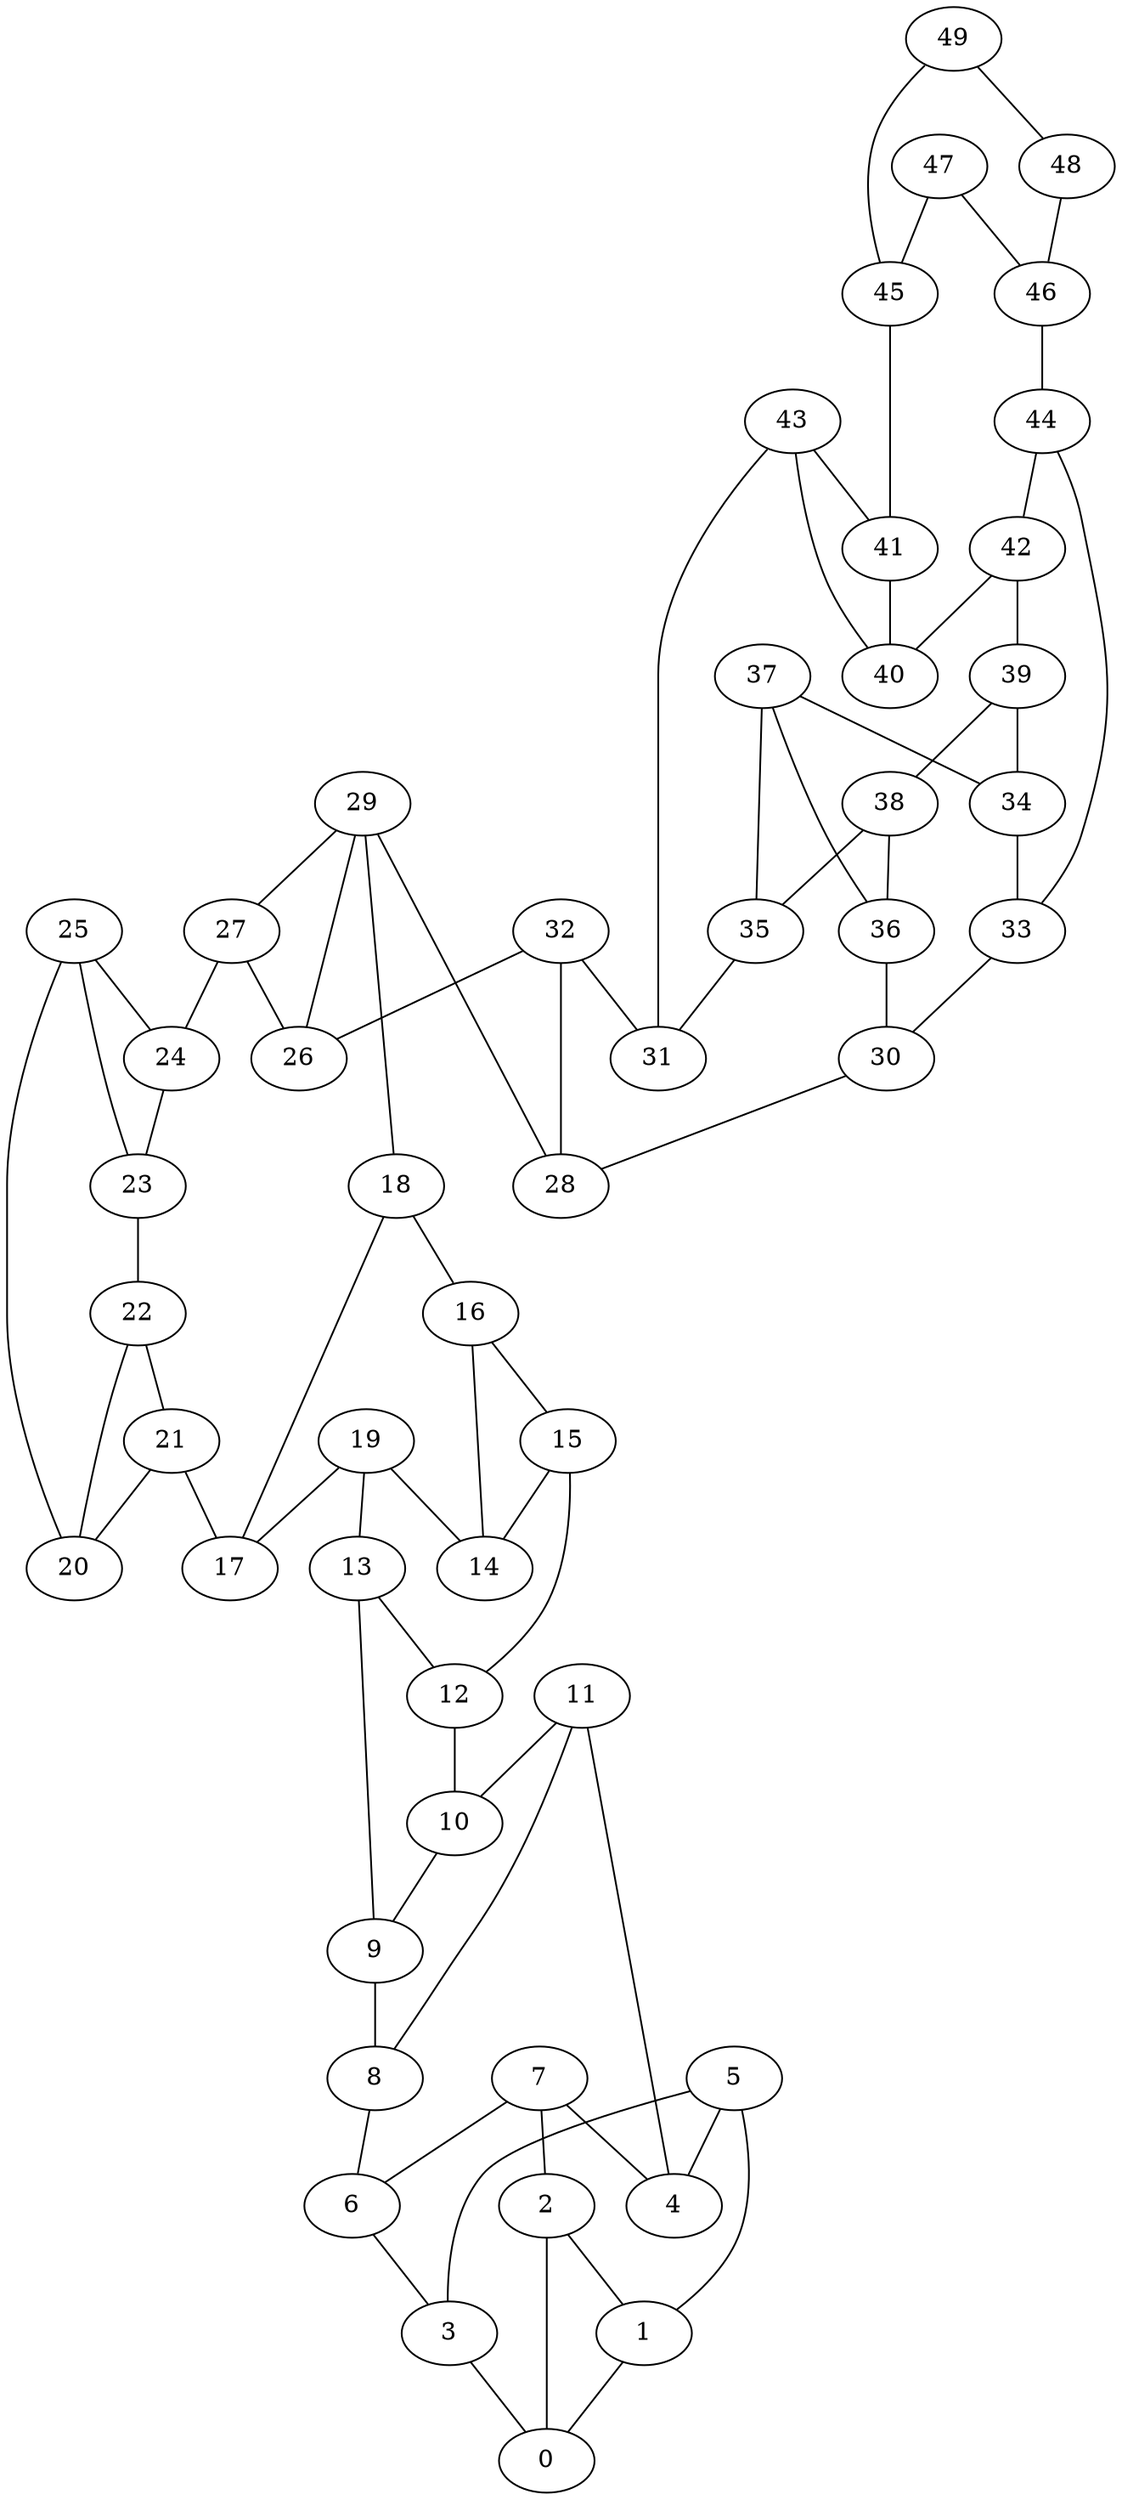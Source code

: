 graph G {
    "0";
    "1";
    "2";
    "3";
    "4";
    "5";
    "6";
    "7";
    "8";
    "9";
    "10";
    "11";
    "12";
    "13";
    "14";
    "15";
    "16";
    "17";
    "18";
    "19";
    "20";
    "21";
    "22";
    "23";
    "24";
    "25";
    "26";
    "27";
    "28";
    "29";
    "30";
    "31";
    "32";
    "33";
    "34";
    "35";
    "36";
    "37";
    "38";
    "39";
    "40";
    "41";
    "42";
    "43";
    "44";
    "45";
    "46";
    "47";
    "48";
    "49";
    "1" -- "0";
    "2" -- "0";
    "2" -- "1";
    "3" -- "0";
    "5" -- "1";
    "5" -- "3";
    "5" -- "4";
    "6" -- "3";
    "7" -- "2";
    "7" -- "4";
    "7" -- "6";
    "8" -- "6";
    "9" -- "8";
    "10" -- "9";
    "11" -- "4";
    "11" -- "8";
    "11" -- "10";
    "12" -- "10";
    "13" -- "9";
    "13" -- "12";
    "15" -- "12";
    "15" -- "14";
    "16" -- "14";
    "16" -- "15";
    "18" -- "16";
    "18" -- "17";
    "19" -- "13";
    "19" -- "14";
    "19" -- "17";
    "21" -- "17";
    "21" -- "20";
    "22" -- "20";
    "22" -- "21";
    "23" -- "22";
    "24" -- "23";
    "25" -- "20";
    "25" -- "23";
    "25" -- "24";
    "27" -- "24";
    "27" -- "26";
    "29" -- "18";
    "29" -- "26";
    "29" -- "27";
    "29" -- "28";
    "30" -- "28";
    "32" -- "26";
    "32" -- "28";
    "32" -- "31";
    "33" -- "30";
    "34" -- "33";
    "35" -- "31";
    "36" -- "30";
    "37" -- "34";
    "37" -- "35";
    "37" -- "36";
    "38" -- "35";
    "38" -- "36";
    "39" -- "34";
    "39" -- "38";
    "41" -- "40";
    "42" -- "39";
    "42" -- "40";
    "43" -- "31";
    "43" -- "40";
    "43" -- "41";
    "44" -- "33";
    "44" -- "42";
    "45" -- "41";
    "46" -- "44";
    "47" -- "45";
    "47" -- "46";
    "48" -- "46";
    "49" -- "45";
    "49" -- "48";
}